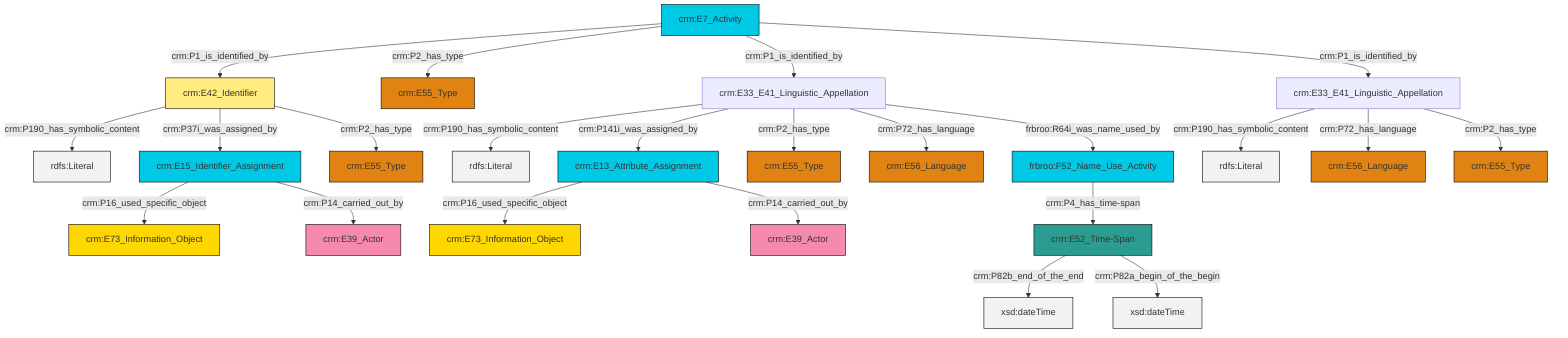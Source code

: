 graph TD
classDef Literal fill:#f2f2f2,stroke:#000000;
classDef CRM_Entity fill:#FFFFFF,stroke:#000000;
classDef Temporal_Entity fill:#00C9E6, stroke:#000000;
classDef Type fill:#E18312, stroke:#000000;
classDef Time-Span fill:#2C9C91, stroke:#000000;
classDef Appellation fill:#FFEB7F, stroke:#000000;
classDef Place fill:#008836, stroke:#000000;
classDef Persistent_Item fill:#B266B2, stroke:#000000;
classDef Conceptual_Object fill:#FFD700, stroke:#000000;
classDef Physical_Thing fill:#D2B48C, stroke:#000000;
classDef Actor fill:#f58aad, stroke:#000000;
classDef PC_Classes fill:#4ce600, stroke:#000000;
classDef Multi fill:#cccccc,stroke:#000000;

0["crm:E52_Time-Span"]:::Time-Span -->|crm:P82b_end_of_the_end| 1[xsd:dateTime]:::Literal
8["crm:E13_Attribute_Assignment"]:::Temporal_Entity -->|crm:P16_used_specific_object| 9["crm:E73_Information_Object"]:::Conceptual_Object
11["crm:E7_Activity"]:::Temporal_Entity -->|crm:P1_is_identified_by| 12["crm:E42_Identifier"]:::Appellation
15["crm:E15_Identifier_Assignment"]:::Temporal_Entity -->|crm:P16_used_specific_object| 16["crm:E73_Information_Object"]:::Conceptual_Object
8["crm:E13_Attribute_Assignment"]:::Temporal_Entity -->|crm:P14_carried_out_by| 17["crm:E39_Actor"]:::Actor
20["crm:E33_E41_Linguistic_Appellation"]:::Default -->|crm:P190_has_symbolic_content| 21[rdfs:Literal]:::Literal
20["crm:E33_E41_Linguistic_Appellation"]:::Default -->|crm:P141i_was_assigned_by| 8["crm:E13_Attribute_Assignment"]:::Temporal_Entity
15["crm:E15_Identifier_Assignment"]:::Temporal_Entity -->|crm:P14_carried_out_by| 24["crm:E39_Actor"]:::Actor
11["crm:E7_Activity"]:::Temporal_Entity -->|crm:P2_has_type| 6["crm:E55_Type"]:::Type
20["crm:E33_E41_Linguistic_Appellation"]:::Default -->|crm:P2_has_type| 26["crm:E55_Type"]:::Type
20["crm:E33_E41_Linguistic_Appellation"]:::Default -->|crm:P72_has_language| 27["crm:E56_Language"]:::Type
28["crm:E33_E41_Linguistic_Appellation"]:::Default -->|crm:P190_has_symbolic_content| 29[rdfs:Literal]:::Literal
12["crm:E42_Identifier"]:::Appellation -->|crm:P190_has_symbolic_content| 32[rdfs:Literal]:::Literal
11["crm:E7_Activity"]:::Temporal_Entity -->|crm:P1_is_identified_by| 20["crm:E33_E41_Linguistic_Appellation"]:::Default
12["crm:E42_Identifier"]:::Appellation -->|crm:P37i_was_assigned_by| 15["crm:E15_Identifier_Assignment"]:::Temporal_Entity
28["crm:E33_E41_Linguistic_Appellation"]:::Default -->|crm:P72_has_language| 2["crm:E56_Language"]:::Type
11["crm:E7_Activity"]:::Temporal_Entity -->|crm:P1_is_identified_by| 28["crm:E33_E41_Linguistic_Appellation"]:::Default
13["frbroo:F52_Name_Use_Activity"]:::Temporal_Entity -->|crm:P4_has_time-span| 0["crm:E52_Time-Span"]:::Time-Span
0["crm:E52_Time-Span"]:::Time-Span -->|crm:P82a_begin_of_the_begin| 36[xsd:dateTime]:::Literal
28["crm:E33_E41_Linguistic_Appellation"]:::Default -->|crm:P2_has_type| 4["crm:E55_Type"]:::Type
12["crm:E42_Identifier"]:::Appellation -->|crm:P2_has_type| 22["crm:E55_Type"]:::Type
20["crm:E33_E41_Linguistic_Appellation"]:::Default -->|frbroo:R64i_was_name_used_by| 13["frbroo:F52_Name_Use_Activity"]:::Temporal_Entity